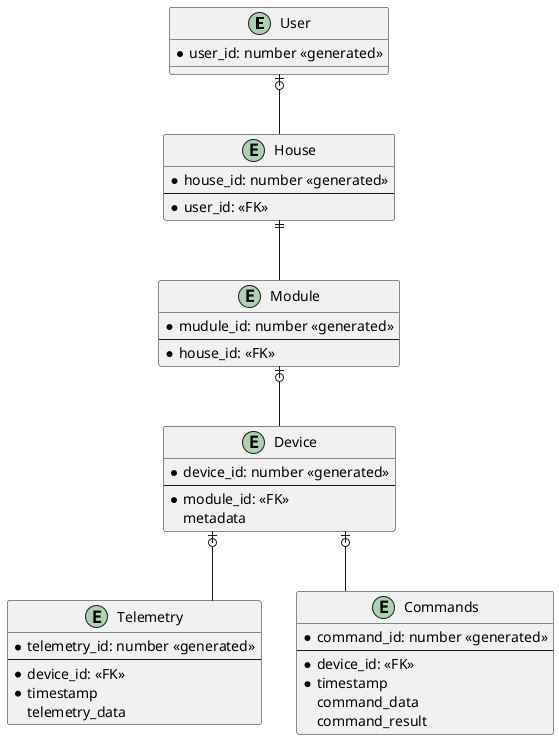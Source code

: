 @startuml

skinparam linetype ortho

entity User {
    * user_id: number <<generated>>
}
entity House{
    * house_id: number <<generated>>
    --
    * user_id: <<FK>>
}
entity Module{
    * mudule_id: number <<generated>>
    --
    * house_id: <<FK>>
}
entity Device {
    * device_id: number <<generated>>
    --
    * module_id: <<FK>>
    metadata 
}
entity Telemetry {
    * telemetry_id: number <<generated>>
    --
    * device_id: <<FK>>
    * timestamp
    telemetry_data
}
entity Commands {
    * command_id: number <<generated>>
    --
    * device_id: <<FK>>
    * timestamp
    command_data
    command_result
}

Module |o-- Device
Device |o-- Telemetry
Device |o-- Commands
House ||-- Module
User |o-- House
@enduml

